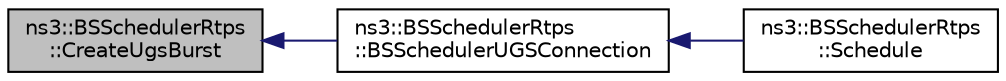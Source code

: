digraph "ns3::BSSchedulerRtps::CreateUgsBurst"
{
  edge [fontname="Helvetica",fontsize="10",labelfontname="Helvetica",labelfontsize="10"];
  node [fontname="Helvetica",fontsize="10",shape=record];
  rankdir="LR";
  Node1 [label="ns3::BSSchedulerRtps\l::CreateUgsBurst",height=0.2,width=0.4,color="black", fillcolor="grey75", style="filled", fontcolor="black"];
  Node1 -> Node2 [dir="back",color="midnightblue",fontsize="10",style="solid"];
  Node2 [label="ns3::BSSchedulerRtps\l::BSSchedulerUGSConnection",height=0.2,width=0.4,color="black", fillcolor="white", style="filled",URL="$d9/ddf/classns3_1_1BSSchedulerRtps.html#a71243a521e00bd88f39b681a0f14ed91",tooltip="schedules the UGS connection "];
  Node2 -> Node3 [dir="back",color="midnightblue",fontsize="10",style="solid"];
  Node3 [label="ns3::BSSchedulerRtps\l::Schedule",height=0.2,width=0.4,color="black", fillcolor="white", style="filled",URL="$d9/ddf/classns3_1_1BSSchedulerRtps.html#a311c9c524b1a898c72afa35a9d7ac0dc",tooltip="Schedule function. "];
}
